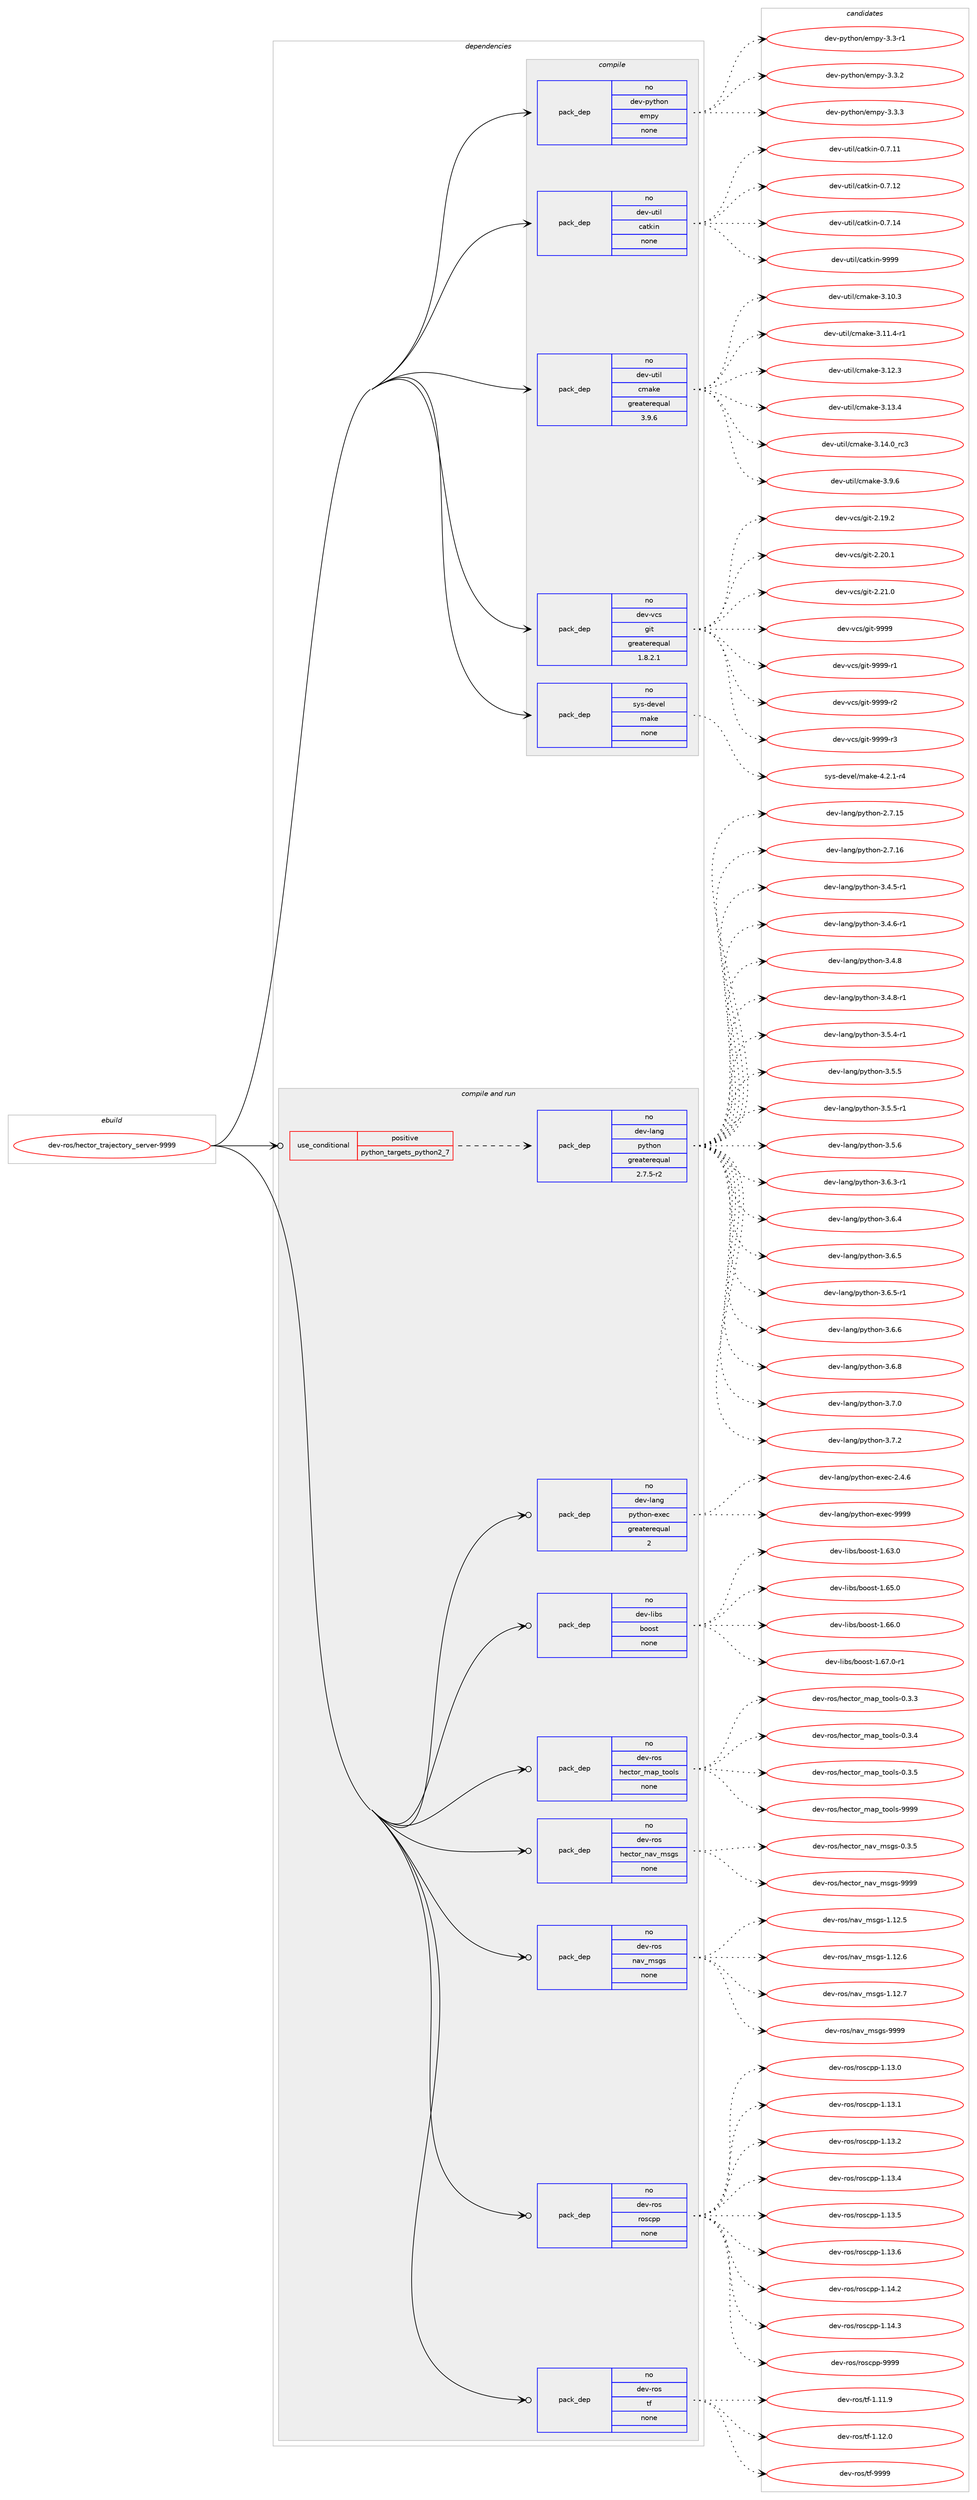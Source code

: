 digraph prolog {

# *************
# Graph options
# *************

newrank=true;
concentrate=true;
compound=true;
graph [rankdir=LR,fontname=Helvetica,fontsize=10,ranksep=1.5];#, ranksep=2.5, nodesep=0.2];
edge  [arrowhead=vee];
node  [fontname=Helvetica,fontsize=10];

# **********
# The ebuild
# **********

subgraph cluster_leftcol {
color=gray;
rank=same;
label=<<i>ebuild</i>>;
id [label="dev-ros/hector_trajectory_server-9999", color=red, width=4, href="../dev-ros/hector_trajectory_server-9999.svg"];
}

# ****************
# The dependencies
# ****************

subgraph cluster_midcol {
color=gray;
label=<<i>dependencies</i>>;
subgraph cluster_compile {
fillcolor="#eeeeee";
style=filled;
label=<<i>compile</i>>;
subgraph pack1045306 {
dependency1457380 [label=<<TABLE BORDER="0" CELLBORDER="1" CELLSPACING="0" CELLPADDING="4" WIDTH="220"><TR><TD ROWSPAN="6" CELLPADDING="30">pack_dep</TD></TR><TR><TD WIDTH="110">no</TD></TR><TR><TD>dev-python</TD></TR><TR><TD>empy</TD></TR><TR><TD>none</TD></TR><TR><TD></TD></TR></TABLE>>, shape=none, color=blue];
}
id:e -> dependency1457380:w [weight=20,style="solid",arrowhead="vee"];
subgraph pack1045307 {
dependency1457381 [label=<<TABLE BORDER="0" CELLBORDER="1" CELLSPACING="0" CELLPADDING="4" WIDTH="220"><TR><TD ROWSPAN="6" CELLPADDING="30">pack_dep</TD></TR><TR><TD WIDTH="110">no</TD></TR><TR><TD>dev-util</TD></TR><TR><TD>catkin</TD></TR><TR><TD>none</TD></TR><TR><TD></TD></TR></TABLE>>, shape=none, color=blue];
}
id:e -> dependency1457381:w [weight=20,style="solid",arrowhead="vee"];
subgraph pack1045308 {
dependency1457382 [label=<<TABLE BORDER="0" CELLBORDER="1" CELLSPACING="0" CELLPADDING="4" WIDTH="220"><TR><TD ROWSPAN="6" CELLPADDING="30">pack_dep</TD></TR><TR><TD WIDTH="110">no</TD></TR><TR><TD>dev-util</TD></TR><TR><TD>cmake</TD></TR><TR><TD>greaterequal</TD></TR><TR><TD>3.9.6</TD></TR></TABLE>>, shape=none, color=blue];
}
id:e -> dependency1457382:w [weight=20,style="solid",arrowhead="vee"];
subgraph pack1045309 {
dependency1457383 [label=<<TABLE BORDER="0" CELLBORDER="1" CELLSPACING="0" CELLPADDING="4" WIDTH="220"><TR><TD ROWSPAN="6" CELLPADDING="30">pack_dep</TD></TR><TR><TD WIDTH="110">no</TD></TR><TR><TD>dev-vcs</TD></TR><TR><TD>git</TD></TR><TR><TD>greaterequal</TD></TR><TR><TD>1.8.2.1</TD></TR></TABLE>>, shape=none, color=blue];
}
id:e -> dependency1457383:w [weight=20,style="solid",arrowhead="vee"];
subgraph pack1045310 {
dependency1457384 [label=<<TABLE BORDER="0" CELLBORDER="1" CELLSPACING="0" CELLPADDING="4" WIDTH="220"><TR><TD ROWSPAN="6" CELLPADDING="30">pack_dep</TD></TR><TR><TD WIDTH="110">no</TD></TR><TR><TD>sys-devel</TD></TR><TR><TD>make</TD></TR><TR><TD>none</TD></TR><TR><TD></TD></TR></TABLE>>, shape=none, color=blue];
}
id:e -> dependency1457384:w [weight=20,style="solid",arrowhead="vee"];
}
subgraph cluster_compileandrun {
fillcolor="#eeeeee";
style=filled;
label=<<i>compile and run</i>>;
subgraph cond388684 {
dependency1457385 [label=<<TABLE BORDER="0" CELLBORDER="1" CELLSPACING="0" CELLPADDING="4"><TR><TD ROWSPAN="3" CELLPADDING="10">use_conditional</TD></TR><TR><TD>positive</TD></TR><TR><TD>python_targets_python2_7</TD></TR></TABLE>>, shape=none, color=red];
subgraph pack1045311 {
dependency1457386 [label=<<TABLE BORDER="0" CELLBORDER="1" CELLSPACING="0" CELLPADDING="4" WIDTH="220"><TR><TD ROWSPAN="6" CELLPADDING="30">pack_dep</TD></TR><TR><TD WIDTH="110">no</TD></TR><TR><TD>dev-lang</TD></TR><TR><TD>python</TD></TR><TR><TD>greaterequal</TD></TR><TR><TD>2.7.5-r2</TD></TR></TABLE>>, shape=none, color=blue];
}
dependency1457385:e -> dependency1457386:w [weight=20,style="dashed",arrowhead="vee"];
}
id:e -> dependency1457385:w [weight=20,style="solid",arrowhead="odotvee"];
subgraph pack1045312 {
dependency1457387 [label=<<TABLE BORDER="0" CELLBORDER="1" CELLSPACING="0" CELLPADDING="4" WIDTH="220"><TR><TD ROWSPAN="6" CELLPADDING="30">pack_dep</TD></TR><TR><TD WIDTH="110">no</TD></TR><TR><TD>dev-lang</TD></TR><TR><TD>python-exec</TD></TR><TR><TD>greaterequal</TD></TR><TR><TD>2</TD></TR></TABLE>>, shape=none, color=blue];
}
id:e -> dependency1457387:w [weight=20,style="solid",arrowhead="odotvee"];
subgraph pack1045313 {
dependency1457388 [label=<<TABLE BORDER="0" CELLBORDER="1" CELLSPACING="0" CELLPADDING="4" WIDTH="220"><TR><TD ROWSPAN="6" CELLPADDING="30">pack_dep</TD></TR><TR><TD WIDTH="110">no</TD></TR><TR><TD>dev-libs</TD></TR><TR><TD>boost</TD></TR><TR><TD>none</TD></TR><TR><TD></TD></TR></TABLE>>, shape=none, color=blue];
}
id:e -> dependency1457388:w [weight=20,style="solid",arrowhead="odotvee"];
subgraph pack1045314 {
dependency1457389 [label=<<TABLE BORDER="0" CELLBORDER="1" CELLSPACING="0" CELLPADDING="4" WIDTH="220"><TR><TD ROWSPAN="6" CELLPADDING="30">pack_dep</TD></TR><TR><TD WIDTH="110">no</TD></TR><TR><TD>dev-ros</TD></TR><TR><TD>hector_map_tools</TD></TR><TR><TD>none</TD></TR><TR><TD></TD></TR></TABLE>>, shape=none, color=blue];
}
id:e -> dependency1457389:w [weight=20,style="solid",arrowhead="odotvee"];
subgraph pack1045315 {
dependency1457390 [label=<<TABLE BORDER="0" CELLBORDER="1" CELLSPACING="0" CELLPADDING="4" WIDTH="220"><TR><TD ROWSPAN="6" CELLPADDING="30">pack_dep</TD></TR><TR><TD WIDTH="110">no</TD></TR><TR><TD>dev-ros</TD></TR><TR><TD>hector_nav_msgs</TD></TR><TR><TD>none</TD></TR><TR><TD></TD></TR></TABLE>>, shape=none, color=blue];
}
id:e -> dependency1457390:w [weight=20,style="solid",arrowhead="odotvee"];
subgraph pack1045316 {
dependency1457391 [label=<<TABLE BORDER="0" CELLBORDER="1" CELLSPACING="0" CELLPADDING="4" WIDTH="220"><TR><TD ROWSPAN="6" CELLPADDING="30">pack_dep</TD></TR><TR><TD WIDTH="110">no</TD></TR><TR><TD>dev-ros</TD></TR><TR><TD>nav_msgs</TD></TR><TR><TD>none</TD></TR><TR><TD></TD></TR></TABLE>>, shape=none, color=blue];
}
id:e -> dependency1457391:w [weight=20,style="solid",arrowhead="odotvee"];
subgraph pack1045317 {
dependency1457392 [label=<<TABLE BORDER="0" CELLBORDER="1" CELLSPACING="0" CELLPADDING="4" WIDTH="220"><TR><TD ROWSPAN="6" CELLPADDING="30">pack_dep</TD></TR><TR><TD WIDTH="110">no</TD></TR><TR><TD>dev-ros</TD></TR><TR><TD>roscpp</TD></TR><TR><TD>none</TD></TR><TR><TD></TD></TR></TABLE>>, shape=none, color=blue];
}
id:e -> dependency1457392:w [weight=20,style="solid",arrowhead="odotvee"];
subgraph pack1045318 {
dependency1457393 [label=<<TABLE BORDER="0" CELLBORDER="1" CELLSPACING="0" CELLPADDING="4" WIDTH="220"><TR><TD ROWSPAN="6" CELLPADDING="30">pack_dep</TD></TR><TR><TD WIDTH="110">no</TD></TR><TR><TD>dev-ros</TD></TR><TR><TD>tf</TD></TR><TR><TD>none</TD></TR><TR><TD></TD></TR></TABLE>>, shape=none, color=blue];
}
id:e -> dependency1457393:w [weight=20,style="solid",arrowhead="odotvee"];
}
subgraph cluster_run {
fillcolor="#eeeeee";
style=filled;
label=<<i>run</i>>;
}
}

# **************
# The candidates
# **************

subgraph cluster_choices {
rank=same;
color=gray;
label=<<i>candidates</i>>;

subgraph choice1045306 {
color=black;
nodesep=1;
choice1001011184511212111610411111047101109112121455146514511449 [label="dev-python/empy-3.3-r1", color=red, width=4,href="../dev-python/empy-3.3-r1.svg"];
choice1001011184511212111610411111047101109112121455146514650 [label="dev-python/empy-3.3.2", color=red, width=4,href="../dev-python/empy-3.3.2.svg"];
choice1001011184511212111610411111047101109112121455146514651 [label="dev-python/empy-3.3.3", color=red, width=4,href="../dev-python/empy-3.3.3.svg"];
dependency1457380:e -> choice1001011184511212111610411111047101109112121455146514511449:w [style=dotted,weight="100"];
dependency1457380:e -> choice1001011184511212111610411111047101109112121455146514650:w [style=dotted,weight="100"];
dependency1457380:e -> choice1001011184511212111610411111047101109112121455146514651:w [style=dotted,weight="100"];
}
subgraph choice1045307 {
color=black;
nodesep=1;
choice1001011184511711610510847999711610710511045484655464949 [label="dev-util/catkin-0.7.11", color=red, width=4,href="../dev-util/catkin-0.7.11.svg"];
choice1001011184511711610510847999711610710511045484655464950 [label="dev-util/catkin-0.7.12", color=red, width=4,href="../dev-util/catkin-0.7.12.svg"];
choice1001011184511711610510847999711610710511045484655464952 [label="dev-util/catkin-0.7.14", color=red, width=4,href="../dev-util/catkin-0.7.14.svg"];
choice100101118451171161051084799971161071051104557575757 [label="dev-util/catkin-9999", color=red, width=4,href="../dev-util/catkin-9999.svg"];
dependency1457381:e -> choice1001011184511711610510847999711610710511045484655464949:w [style=dotted,weight="100"];
dependency1457381:e -> choice1001011184511711610510847999711610710511045484655464950:w [style=dotted,weight="100"];
dependency1457381:e -> choice1001011184511711610510847999711610710511045484655464952:w [style=dotted,weight="100"];
dependency1457381:e -> choice100101118451171161051084799971161071051104557575757:w [style=dotted,weight="100"];
}
subgraph choice1045308 {
color=black;
nodesep=1;
choice1001011184511711610510847991099710710145514649484651 [label="dev-util/cmake-3.10.3", color=red, width=4,href="../dev-util/cmake-3.10.3.svg"];
choice10010111845117116105108479910997107101455146494946524511449 [label="dev-util/cmake-3.11.4-r1", color=red, width=4,href="../dev-util/cmake-3.11.4-r1.svg"];
choice1001011184511711610510847991099710710145514649504651 [label="dev-util/cmake-3.12.3", color=red, width=4,href="../dev-util/cmake-3.12.3.svg"];
choice1001011184511711610510847991099710710145514649514652 [label="dev-util/cmake-3.13.4", color=red, width=4,href="../dev-util/cmake-3.13.4.svg"];
choice1001011184511711610510847991099710710145514649524648951149951 [label="dev-util/cmake-3.14.0_rc3", color=red, width=4,href="../dev-util/cmake-3.14.0_rc3.svg"];
choice10010111845117116105108479910997107101455146574654 [label="dev-util/cmake-3.9.6", color=red, width=4,href="../dev-util/cmake-3.9.6.svg"];
dependency1457382:e -> choice1001011184511711610510847991099710710145514649484651:w [style=dotted,weight="100"];
dependency1457382:e -> choice10010111845117116105108479910997107101455146494946524511449:w [style=dotted,weight="100"];
dependency1457382:e -> choice1001011184511711610510847991099710710145514649504651:w [style=dotted,weight="100"];
dependency1457382:e -> choice1001011184511711610510847991099710710145514649514652:w [style=dotted,weight="100"];
dependency1457382:e -> choice1001011184511711610510847991099710710145514649524648951149951:w [style=dotted,weight="100"];
dependency1457382:e -> choice10010111845117116105108479910997107101455146574654:w [style=dotted,weight="100"];
}
subgraph choice1045309 {
color=black;
nodesep=1;
choice10010111845118991154710310511645504649574650 [label="dev-vcs/git-2.19.2", color=red, width=4,href="../dev-vcs/git-2.19.2.svg"];
choice10010111845118991154710310511645504650484649 [label="dev-vcs/git-2.20.1", color=red, width=4,href="../dev-vcs/git-2.20.1.svg"];
choice10010111845118991154710310511645504650494648 [label="dev-vcs/git-2.21.0", color=red, width=4,href="../dev-vcs/git-2.21.0.svg"];
choice1001011184511899115471031051164557575757 [label="dev-vcs/git-9999", color=red, width=4,href="../dev-vcs/git-9999.svg"];
choice10010111845118991154710310511645575757574511449 [label="dev-vcs/git-9999-r1", color=red, width=4,href="../dev-vcs/git-9999-r1.svg"];
choice10010111845118991154710310511645575757574511450 [label="dev-vcs/git-9999-r2", color=red, width=4,href="../dev-vcs/git-9999-r2.svg"];
choice10010111845118991154710310511645575757574511451 [label="dev-vcs/git-9999-r3", color=red, width=4,href="../dev-vcs/git-9999-r3.svg"];
dependency1457383:e -> choice10010111845118991154710310511645504649574650:w [style=dotted,weight="100"];
dependency1457383:e -> choice10010111845118991154710310511645504650484649:w [style=dotted,weight="100"];
dependency1457383:e -> choice10010111845118991154710310511645504650494648:w [style=dotted,weight="100"];
dependency1457383:e -> choice1001011184511899115471031051164557575757:w [style=dotted,weight="100"];
dependency1457383:e -> choice10010111845118991154710310511645575757574511449:w [style=dotted,weight="100"];
dependency1457383:e -> choice10010111845118991154710310511645575757574511450:w [style=dotted,weight="100"];
dependency1457383:e -> choice10010111845118991154710310511645575757574511451:w [style=dotted,weight="100"];
}
subgraph choice1045310 {
color=black;
nodesep=1;
choice1151211154510010111810110847109971071014552465046494511452 [label="sys-devel/make-4.2.1-r4", color=red, width=4,href="../sys-devel/make-4.2.1-r4.svg"];
dependency1457384:e -> choice1151211154510010111810110847109971071014552465046494511452:w [style=dotted,weight="100"];
}
subgraph choice1045311 {
color=black;
nodesep=1;
choice10010111845108971101034711212111610411111045504655464953 [label="dev-lang/python-2.7.15", color=red, width=4,href="../dev-lang/python-2.7.15.svg"];
choice10010111845108971101034711212111610411111045504655464954 [label="dev-lang/python-2.7.16", color=red, width=4,href="../dev-lang/python-2.7.16.svg"];
choice1001011184510897110103471121211161041111104551465246534511449 [label="dev-lang/python-3.4.5-r1", color=red, width=4,href="../dev-lang/python-3.4.5-r1.svg"];
choice1001011184510897110103471121211161041111104551465246544511449 [label="dev-lang/python-3.4.6-r1", color=red, width=4,href="../dev-lang/python-3.4.6-r1.svg"];
choice100101118451089711010347112121116104111110455146524656 [label="dev-lang/python-3.4.8", color=red, width=4,href="../dev-lang/python-3.4.8.svg"];
choice1001011184510897110103471121211161041111104551465246564511449 [label="dev-lang/python-3.4.8-r1", color=red, width=4,href="../dev-lang/python-3.4.8-r1.svg"];
choice1001011184510897110103471121211161041111104551465346524511449 [label="dev-lang/python-3.5.4-r1", color=red, width=4,href="../dev-lang/python-3.5.4-r1.svg"];
choice100101118451089711010347112121116104111110455146534653 [label="dev-lang/python-3.5.5", color=red, width=4,href="../dev-lang/python-3.5.5.svg"];
choice1001011184510897110103471121211161041111104551465346534511449 [label="dev-lang/python-3.5.5-r1", color=red, width=4,href="../dev-lang/python-3.5.5-r1.svg"];
choice100101118451089711010347112121116104111110455146534654 [label="dev-lang/python-3.5.6", color=red, width=4,href="../dev-lang/python-3.5.6.svg"];
choice1001011184510897110103471121211161041111104551465446514511449 [label="dev-lang/python-3.6.3-r1", color=red, width=4,href="../dev-lang/python-3.6.3-r1.svg"];
choice100101118451089711010347112121116104111110455146544652 [label="dev-lang/python-3.6.4", color=red, width=4,href="../dev-lang/python-3.6.4.svg"];
choice100101118451089711010347112121116104111110455146544653 [label="dev-lang/python-3.6.5", color=red, width=4,href="../dev-lang/python-3.6.5.svg"];
choice1001011184510897110103471121211161041111104551465446534511449 [label="dev-lang/python-3.6.5-r1", color=red, width=4,href="../dev-lang/python-3.6.5-r1.svg"];
choice100101118451089711010347112121116104111110455146544654 [label="dev-lang/python-3.6.6", color=red, width=4,href="../dev-lang/python-3.6.6.svg"];
choice100101118451089711010347112121116104111110455146544656 [label="dev-lang/python-3.6.8", color=red, width=4,href="../dev-lang/python-3.6.8.svg"];
choice100101118451089711010347112121116104111110455146554648 [label="dev-lang/python-3.7.0", color=red, width=4,href="../dev-lang/python-3.7.0.svg"];
choice100101118451089711010347112121116104111110455146554650 [label="dev-lang/python-3.7.2", color=red, width=4,href="../dev-lang/python-3.7.2.svg"];
dependency1457386:e -> choice10010111845108971101034711212111610411111045504655464953:w [style=dotted,weight="100"];
dependency1457386:e -> choice10010111845108971101034711212111610411111045504655464954:w [style=dotted,weight="100"];
dependency1457386:e -> choice1001011184510897110103471121211161041111104551465246534511449:w [style=dotted,weight="100"];
dependency1457386:e -> choice1001011184510897110103471121211161041111104551465246544511449:w [style=dotted,weight="100"];
dependency1457386:e -> choice100101118451089711010347112121116104111110455146524656:w [style=dotted,weight="100"];
dependency1457386:e -> choice1001011184510897110103471121211161041111104551465246564511449:w [style=dotted,weight="100"];
dependency1457386:e -> choice1001011184510897110103471121211161041111104551465346524511449:w [style=dotted,weight="100"];
dependency1457386:e -> choice100101118451089711010347112121116104111110455146534653:w [style=dotted,weight="100"];
dependency1457386:e -> choice1001011184510897110103471121211161041111104551465346534511449:w [style=dotted,weight="100"];
dependency1457386:e -> choice100101118451089711010347112121116104111110455146534654:w [style=dotted,weight="100"];
dependency1457386:e -> choice1001011184510897110103471121211161041111104551465446514511449:w [style=dotted,weight="100"];
dependency1457386:e -> choice100101118451089711010347112121116104111110455146544652:w [style=dotted,weight="100"];
dependency1457386:e -> choice100101118451089711010347112121116104111110455146544653:w [style=dotted,weight="100"];
dependency1457386:e -> choice1001011184510897110103471121211161041111104551465446534511449:w [style=dotted,weight="100"];
dependency1457386:e -> choice100101118451089711010347112121116104111110455146544654:w [style=dotted,weight="100"];
dependency1457386:e -> choice100101118451089711010347112121116104111110455146544656:w [style=dotted,weight="100"];
dependency1457386:e -> choice100101118451089711010347112121116104111110455146554648:w [style=dotted,weight="100"];
dependency1457386:e -> choice100101118451089711010347112121116104111110455146554650:w [style=dotted,weight="100"];
}
subgraph choice1045312 {
color=black;
nodesep=1;
choice1001011184510897110103471121211161041111104510112010199455046524654 [label="dev-lang/python-exec-2.4.6", color=red, width=4,href="../dev-lang/python-exec-2.4.6.svg"];
choice10010111845108971101034711212111610411111045101120101994557575757 [label="dev-lang/python-exec-9999", color=red, width=4,href="../dev-lang/python-exec-9999.svg"];
dependency1457387:e -> choice1001011184510897110103471121211161041111104510112010199455046524654:w [style=dotted,weight="100"];
dependency1457387:e -> choice10010111845108971101034711212111610411111045101120101994557575757:w [style=dotted,weight="100"];
}
subgraph choice1045313 {
color=black;
nodesep=1;
choice1001011184510810598115479811111111511645494654514648 [label="dev-libs/boost-1.63.0", color=red, width=4,href="../dev-libs/boost-1.63.0.svg"];
choice1001011184510810598115479811111111511645494654534648 [label="dev-libs/boost-1.65.0", color=red, width=4,href="../dev-libs/boost-1.65.0.svg"];
choice1001011184510810598115479811111111511645494654544648 [label="dev-libs/boost-1.66.0", color=red, width=4,href="../dev-libs/boost-1.66.0.svg"];
choice10010111845108105981154798111111115116454946545546484511449 [label="dev-libs/boost-1.67.0-r1", color=red, width=4,href="../dev-libs/boost-1.67.0-r1.svg"];
dependency1457388:e -> choice1001011184510810598115479811111111511645494654514648:w [style=dotted,weight="100"];
dependency1457388:e -> choice1001011184510810598115479811111111511645494654534648:w [style=dotted,weight="100"];
dependency1457388:e -> choice1001011184510810598115479811111111511645494654544648:w [style=dotted,weight="100"];
dependency1457388:e -> choice10010111845108105981154798111111115116454946545546484511449:w [style=dotted,weight="100"];
}
subgraph choice1045314 {
color=black;
nodesep=1;
choice100101118451141111154710410199116111114951099711295116111111108115454846514651 [label="dev-ros/hector_map_tools-0.3.3", color=red, width=4,href="../dev-ros/hector_map_tools-0.3.3.svg"];
choice100101118451141111154710410199116111114951099711295116111111108115454846514652 [label="dev-ros/hector_map_tools-0.3.4", color=red, width=4,href="../dev-ros/hector_map_tools-0.3.4.svg"];
choice100101118451141111154710410199116111114951099711295116111111108115454846514653 [label="dev-ros/hector_map_tools-0.3.5", color=red, width=4,href="../dev-ros/hector_map_tools-0.3.5.svg"];
choice1001011184511411111547104101991161111149510997112951161111111081154557575757 [label="dev-ros/hector_map_tools-9999", color=red, width=4,href="../dev-ros/hector_map_tools-9999.svg"];
dependency1457389:e -> choice100101118451141111154710410199116111114951099711295116111111108115454846514651:w [style=dotted,weight="100"];
dependency1457389:e -> choice100101118451141111154710410199116111114951099711295116111111108115454846514652:w [style=dotted,weight="100"];
dependency1457389:e -> choice100101118451141111154710410199116111114951099711295116111111108115454846514653:w [style=dotted,weight="100"];
dependency1457389:e -> choice1001011184511411111547104101991161111149510997112951161111111081154557575757:w [style=dotted,weight="100"];
}
subgraph choice1045315 {
color=black;
nodesep=1;
choice100101118451141111154710410199116111114951109711895109115103115454846514653 [label="dev-ros/hector_nav_msgs-0.3.5", color=red, width=4,href="../dev-ros/hector_nav_msgs-0.3.5.svg"];
choice1001011184511411111547104101991161111149511097118951091151031154557575757 [label="dev-ros/hector_nav_msgs-9999", color=red, width=4,href="../dev-ros/hector_nav_msgs-9999.svg"];
dependency1457390:e -> choice100101118451141111154710410199116111114951109711895109115103115454846514653:w [style=dotted,weight="100"];
dependency1457390:e -> choice1001011184511411111547104101991161111149511097118951091151031154557575757:w [style=dotted,weight="100"];
}
subgraph choice1045316 {
color=black;
nodesep=1;
choice1001011184511411111547110971189510911510311545494649504653 [label="dev-ros/nav_msgs-1.12.5", color=red, width=4,href="../dev-ros/nav_msgs-1.12.5.svg"];
choice1001011184511411111547110971189510911510311545494649504654 [label="dev-ros/nav_msgs-1.12.6", color=red, width=4,href="../dev-ros/nav_msgs-1.12.6.svg"];
choice1001011184511411111547110971189510911510311545494649504655 [label="dev-ros/nav_msgs-1.12.7", color=red, width=4,href="../dev-ros/nav_msgs-1.12.7.svg"];
choice100101118451141111154711097118951091151031154557575757 [label="dev-ros/nav_msgs-9999", color=red, width=4,href="../dev-ros/nav_msgs-9999.svg"];
dependency1457391:e -> choice1001011184511411111547110971189510911510311545494649504653:w [style=dotted,weight="100"];
dependency1457391:e -> choice1001011184511411111547110971189510911510311545494649504654:w [style=dotted,weight="100"];
dependency1457391:e -> choice1001011184511411111547110971189510911510311545494649504655:w [style=dotted,weight="100"];
dependency1457391:e -> choice100101118451141111154711097118951091151031154557575757:w [style=dotted,weight="100"];
}
subgraph choice1045317 {
color=black;
nodesep=1;
choice10010111845114111115471141111159911211245494649514648 [label="dev-ros/roscpp-1.13.0", color=red, width=4,href="../dev-ros/roscpp-1.13.0.svg"];
choice10010111845114111115471141111159911211245494649514649 [label="dev-ros/roscpp-1.13.1", color=red, width=4,href="../dev-ros/roscpp-1.13.1.svg"];
choice10010111845114111115471141111159911211245494649514650 [label="dev-ros/roscpp-1.13.2", color=red, width=4,href="../dev-ros/roscpp-1.13.2.svg"];
choice10010111845114111115471141111159911211245494649514652 [label="dev-ros/roscpp-1.13.4", color=red, width=4,href="../dev-ros/roscpp-1.13.4.svg"];
choice10010111845114111115471141111159911211245494649514653 [label="dev-ros/roscpp-1.13.5", color=red, width=4,href="../dev-ros/roscpp-1.13.5.svg"];
choice10010111845114111115471141111159911211245494649514654 [label="dev-ros/roscpp-1.13.6", color=red, width=4,href="../dev-ros/roscpp-1.13.6.svg"];
choice10010111845114111115471141111159911211245494649524650 [label="dev-ros/roscpp-1.14.2", color=red, width=4,href="../dev-ros/roscpp-1.14.2.svg"];
choice10010111845114111115471141111159911211245494649524651 [label="dev-ros/roscpp-1.14.3", color=red, width=4,href="../dev-ros/roscpp-1.14.3.svg"];
choice1001011184511411111547114111115991121124557575757 [label="dev-ros/roscpp-9999", color=red, width=4,href="../dev-ros/roscpp-9999.svg"];
dependency1457392:e -> choice10010111845114111115471141111159911211245494649514648:w [style=dotted,weight="100"];
dependency1457392:e -> choice10010111845114111115471141111159911211245494649514649:w [style=dotted,weight="100"];
dependency1457392:e -> choice10010111845114111115471141111159911211245494649514650:w [style=dotted,weight="100"];
dependency1457392:e -> choice10010111845114111115471141111159911211245494649514652:w [style=dotted,weight="100"];
dependency1457392:e -> choice10010111845114111115471141111159911211245494649514653:w [style=dotted,weight="100"];
dependency1457392:e -> choice10010111845114111115471141111159911211245494649514654:w [style=dotted,weight="100"];
dependency1457392:e -> choice10010111845114111115471141111159911211245494649524650:w [style=dotted,weight="100"];
dependency1457392:e -> choice10010111845114111115471141111159911211245494649524651:w [style=dotted,weight="100"];
dependency1457392:e -> choice1001011184511411111547114111115991121124557575757:w [style=dotted,weight="100"];
}
subgraph choice1045318 {
color=black;
nodesep=1;
choice100101118451141111154711610245494649494657 [label="dev-ros/tf-1.11.9", color=red, width=4,href="../dev-ros/tf-1.11.9.svg"];
choice100101118451141111154711610245494649504648 [label="dev-ros/tf-1.12.0", color=red, width=4,href="../dev-ros/tf-1.12.0.svg"];
choice10010111845114111115471161024557575757 [label="dev-ros/tf-9999", color=red, width=4,href="../dev-ros/tf-9999.svg"];
dependency1457393:e -> choice100101118451141111154711610245494649494657:w [style=dotted,weight="100"];
dependency1457393:e -> choice100101118451141111154711610245494649504648:w [style=dotted,weight="100"];
dependency1457393:e -> choice10010111845114111115471161024557575757:w [style=dotted,weight="100"];
}
}

}
